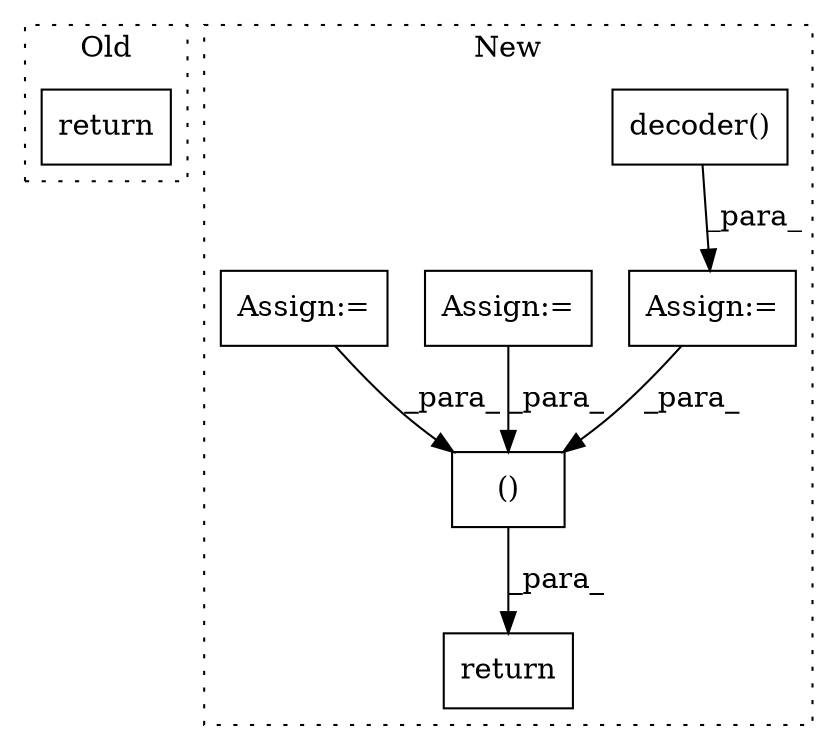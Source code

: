 digraph G {
subgraph cluster0 {
1 [label="return" a="93" s="210" l="7" shape="box"];
label = "Old";
style="dotted";
}
subgraph cluster1 {
2 [label="decoder()" a="75" s="5174,5190" l="13,16" shape="box"];
3 [label="Assign:=" a="68" s="5171" l="3" shape="box"];
4 [label="return" a="93" s="5259" l="7" shape="box"];
5 [label="Assign:=" a="68" s="5123" l="3" shape="box"];
6 [label="()" a="54" s="5269" l="6" shape="box"];
7 [label="Assign:=" a="68" s="5072" l="3" shape="box"];
label = "New";
style="dotted";
}
2 -> 3 [label="_para_"];
3 -> 6 [label="_para_"];
5 -> 6 [label="_para_"];
6 -> 4 [label="_para_"];
7 -> 6 [label="_para_"];
}